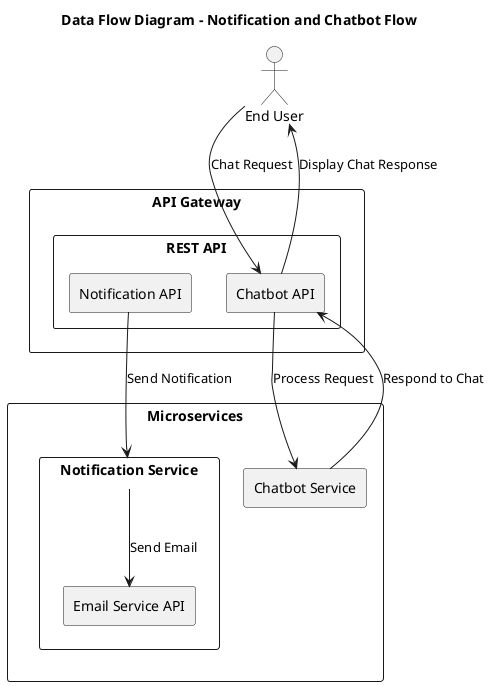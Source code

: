 @startuml notification-chatbot-flow
title Data Flow Diagram - Notification and Chatbot Flow

actor "End User" as User

rectangle "API Gateway" {
    rectangle "REST API" {
        rectangle "Notification API"
        rectangle "Chatbot API"
    }
}

rectangle "Microservices" {
    rectangle "Notification Service" {
        rectangle "Email Service API"
    }

    rectangle "Chatbot Service"
}

"Notification API" --> "Notification Service" : Send Notification
"Notification Service" --> "Email Service API" : Send Email

User --> "Chatbot API" : Chat Request
"Chatbot API" --> "Chatbot Service" : Process Request
"Chatbot Service" --> "Chatbot API" : Respond to Chat
"Chatbot API" --> User : Display Chat Response

@enduml